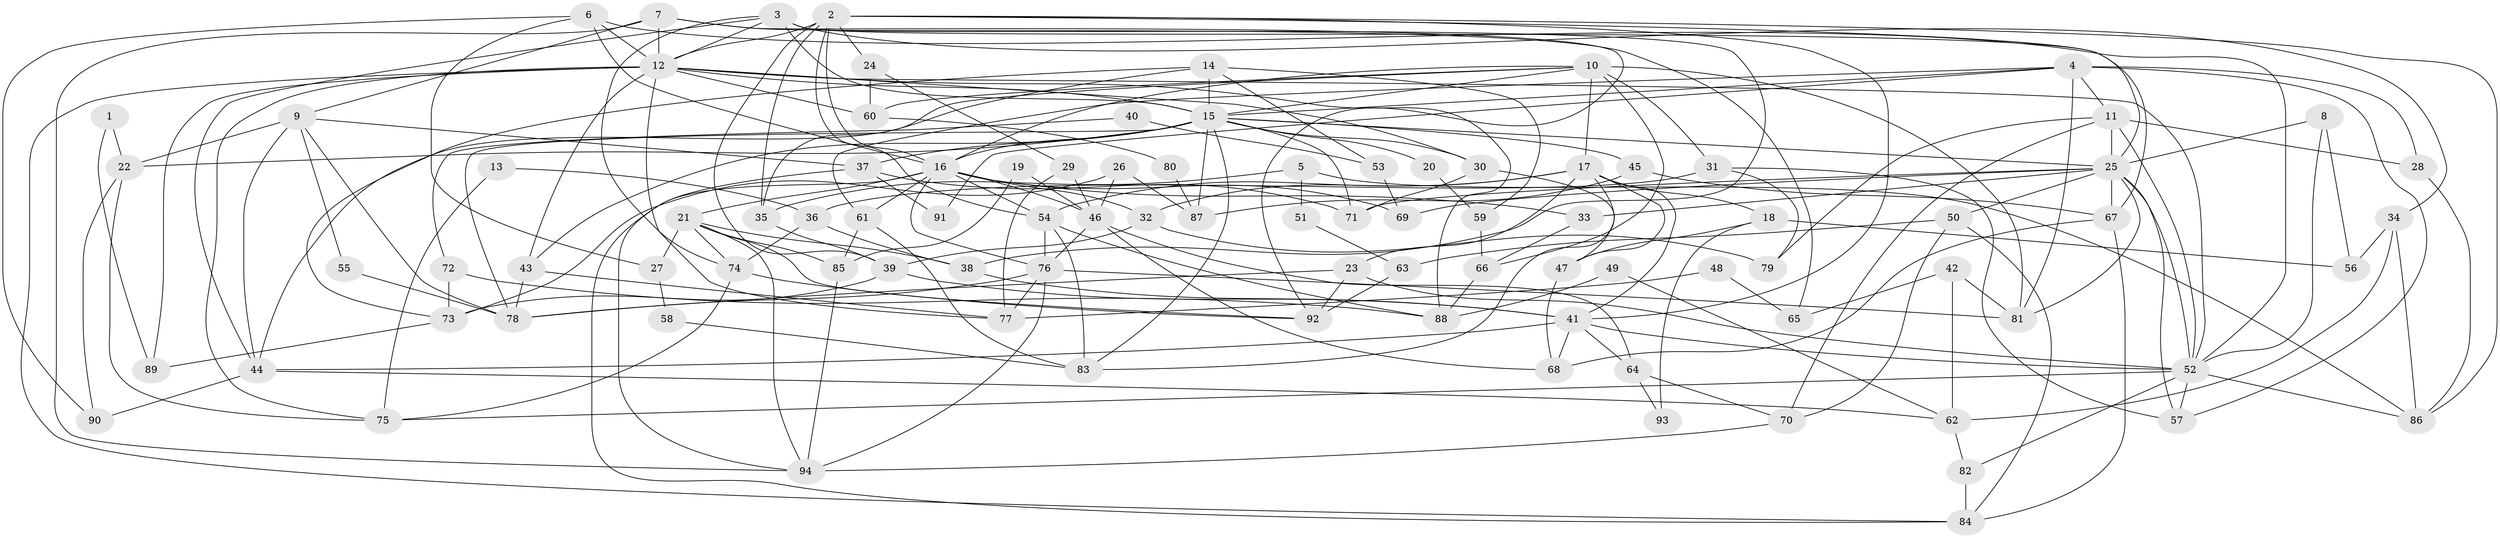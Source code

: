 // original degree distribution, {2: 0.12686567164179105, 3: 0.29850746268656714, 7: 0.03731343283582089, 5: 0.21641791044776118, 6: 0.06716417910447761, 8: 0.022388059701492536, 4: 0.23134328358208955}
// Generated by graph-tools (version 1.1) at 2025/50/03/04/25 22:50:55]
// undirected, 94 vertices, 219 edges
graph export_dot {
  node [color=gray90,style=filled];
  1;
  2;
  3;
  4;
  5;
  6;
  7;
  8;
  9;
  10;
  11;
  12;
  13;
  14;
  15;
  16;
  17;
  18;
  19;
  20;
  21;
  22;
  23;
  24;
  25;
  26;
  27;
  28;
  29;
  30;
  31;
  32;
  33;
  34;
  35;
  36;
  37;
  38;
  39;
  40;
  41;
  42;
  43;
  44;
  45;
  46;
  47;
  48;
  49;
  50;
  51;
  52;
  53;
  54;
  55;
  56;
  57;
  58;
  59;
  60;
  61;
  62;
  63;
  64;
  65;
  66;
  67;
  68;
  69;
  70;
  71;
  72;
  73;
  74;
  75;
  76;
  77;
  78;
  79;
  80;
  81;
  82;
  83;
  84;
  85;
  86;
  87;
  88;
  89;
  90;
  91;
  92;
  93;
  94;
  1 -- 22 [weight=1.0];
  1 -- 89 [weight=1.0];
  2 -- 12 [weight=1.0];
  2 -- 16 [weight=1.0];
  2 -- 24 [weight=1.0];
  2 -- 25 [weight=1.0];
  2 -- 35 [weight=1.0];
  2 -- 39 [weight=1.0];
  2 -- 41 [weight=1.0];
  2 -- 54 [weight=1.0];
  2 -- 86 [weight=1.0];
  3 -- 12 [weight=1.0];
  3 -- 15 [weight=1.0];
  3 -- 34 [weight=1.0];
  3 -- 38 [weight=1.0];
  3 -- 44 [weight=1.0];
  3 -- 67 [weight=1.0];
  3 -- 74 [weight=1.0];
  4 -- 11 [weight=1.0];
  4 -- 15 [weight=1.0];
  4 -- 28 [weight=1.0];
  4 -- 57 [weight=1.0];
  4 -- 61 [weight=1.0];
  4 -- 81 [weight=1.0];
  4 -- 91 [weight=1.0];
  5 -- 35 [weight=1.0];
  5 -- 51 [weight=1.0];
  5 -- 86 [weight=1.0];
  6 -- 12 [weight=1.0];
  6 -- 16 [weight=1.0];
  6 -- 27 [weight=1.0];
  6 -- 52 [weight=1.0];
  6 -- 90 [weight=1.0];
  7 -- 9 [weight=1.0];
  7 -- 12 [weight=1.0];
  7 -- 65 [weight=1.0];
  7 -- 92 [weight=1.0];
  7 -- 94 [weight=1.0];
  8 -- 25 [weight=1.0];
  8 -- 52 [weight=1.0];
  8 -- 56 [weight=1.0];
  9 -- 22 [weight=2.0];
  9 -- 37 [weight=1.0];
  9 -- 44 [weight=1.0];
  9 -- 55 [weight=1.0];
  9 -- 78 [weight=1.0];
  10 -- 15 [weight=1.0];
  10 -- 16 [weight=1.0];
  10 -- 17 [weight=2.0];
  10 -- 31 [weight=1.0];
  10 -- 44 [weight=1.0];
  10 -- 60 [weight=1.0];
  10 -- 66 [weight=1.0];
  10 -- 81 [weight=1.0];
  11 -- 25 [weight=1.0];
  11 -- 28 [weight=1.0];
  11 -- 52 [weight=1.0];
  11 -- 70 [weight=1.0];
  11 -- 79 [weight=1.0];
  12 -- 15 [weight=2.0];
  12 -- 30 [weight=1.0];
  12 -- 43 [weight=1.0];
  12 -- 52 [weight=1.0];
  12 -- 60 [weight=1.0];
  12 -- 75 [weight=1.0];
  12 -- 77 [weight=1.0];
  12 -- 84 [weight=1.0];
  12 -- 88 [weight=1.0];
  12 -- 89 [weight=1.0];
  13 -- 36 [weight=1.0];
  13 -- 75 [weight=1.0];
  14 -- 15 [weight=1.0];
  14 -- 35 [weight=1.0];
  14 -- 53 [weight=1.0];
  14 -- 59 [weight=1.0];
  14 -- 73 [weight=1.0];
  15 -- 16 [weight=2.0];
  15 -- 20 [weight=1.0];
  15 -- 22 [weight=1.0];
  15 -- 25 [weight=1.0];
  15 -- 30 [weight=2.0];
  15 -- 37 [weight=1.0];
  15 -- 43 [weight=1.0];
  15 -- 45 [weight=1.0];
  15 -- 71 [weight=1.0];
  15 -- 78 [weight=1.0];
  15 -- 83 [weight=1.0];
  15 -- 87 [weight=1.0];
  16 -- 21 [weight=1.0];
  16 -- 32 [weight=2.0];
  16 -- 33 [weight=1.0];
  16 -- 46 [weight=1.0];
  16 -- 54 [weight=2.0];
  16 -- 61 [weight=1.0];
  16 -- 69 [weight=1.0];
  16 -- 76 [weight=1.0];
  16 -- 84 [weight=1.0];
  17 -- 18 [weight=1.0];
  17 -- 23 [weight=1.0];
  17 -- 32 [weight=1.0];
  17 -- 41 [weight=1.0];
  17 -- 47 [weight=1.0];
  17 -- 54 [weight=1.0];
  17 -- 83 [weight=1.0];
  18 -- 47 [weight=1.0];
  18 -- 56 [weight=1.0];
  18 -- 93 [weight=1.0];
  19 -- 46 [weight=1.0];
  19 -- 85 [weight=1.0];
  20 -- 59 [weight=1.0];
  21 -- 27 [weight=1.0];
  21 -- 38 [weight=1.0];
  21 -- 74 [weight=1.0];
  21 -- 85 [weight=1.0];
  21 -- 92 [weight=1.0];
  21 -- 94 [weight=1.0];
  22 -- 75 [weight=1.0];
  22 -- 90 [weight=1.0];
  23 -- 52 [weight=1.0];
  23 -- 78 [weight=1.0];
  23 -- 92 [weight=1.0];
  24 -- 29 [weight=1.0];
  24 -- 60 [weight=1.0];
  25 -- 33 [weight=1.0];
  25 -- 50 [weight=1.0];
  25 -- 52 [weight=1.0];
  25 -- 57 [weight=1.0];
  25 -- 67 [weight=1.0];
  25 -- 69 [weight=1.0];
  25 -- 71 [weight=1.0];
  25 -- 81 [weight=1.0];
  26 -- 46 [weight=1.0];
  26 -- 73 [weight=1.0];
  26 -- 87 [weight=1.0];
  27 -- 58 [weight=1.0];
  28 -- 86 [weight=1.0];
  29 -- 46 [weight=1.0];
  29 -- 77 [weight=1.0];
  30 -- 47 [weight=1.0];
  30 -- 71 [weight=1.0];
  31 -- 36 [weight=1.0];
  31 -- 57 [weight=1.0];
  31 -- 79 [weight=1.0];
  32 -- 39 [weight=1.0];
  32 -- 79 [weight=1.0];
  33 -- 66 [weight=1.0];
  34 -- 56 [weight=1.0];
  34 -- 62 [weight=1.0];
  34 -- 86 [weight=1.0];
  35 -- 39 [weight=1.0];
  36 -- 38 [weight=1.0];
  36 -- 74 [weight=1.0];
  37 -- 71 [weight=1.0];
  37 -- 91 [weight=1.0];
  37 -- 94 [weight=1.0];
  38 -- 41 [weight=1.0];
  39 -- 41 [weight=1.0];
  39 -- 73 [weight=1.0];
  40 -- 53 [weight=1.0];
  40 -- 72 [weight=1.0];
  41 -- 44 [weight=1.0];
  41 -- 52 [weight=1.0];
  41 -- 64 [weight=1.0];
  41 -- 68 [weight=1.0];
  42 -- 62 [weight=1.0];
  42 -- 65 [weight=1.0];
  42 -- 81 [weight=1.0];
  43 -- 77 [weight=1.0];
  43 -- 78 [weight=1.0];
  44 -- 62 [weight=1.0];
  44 -- 90 [weight=1.0];
  45 -- 67 [weight=1.0];
  45 -- 87 [weight=1.0];
  46 -- 64 [weight=1.0];
  46 -- 68 [weight=1.0];
  46 -- 76 [weight=1.0];
  47 -- 68 [weight=1.0];
  48 -- 65 [weight=1.0];
  48 -- 77 [weight=1.0];
  49 -- 62 [weight=1.0];
  49 -- 88 [weight=1.0];
  50 -- 63 [weight=1.0];
  50 -- 70 [weight=1.0];
  50 -- 84 [weight=1.0];
  51 -- 63 [weight=1.0];
  52 -- 57 [weight=1.0];
  52 -- 75 [weight=1.0];
  52 -- 82 [weight=1.0];
  52 -- 86 [weight=1.0];
  53 -- 69 [weight=1.0];
  54 -- 76 [weight=1.0];
  54 -- 83 [weight=1.0];
  54 -- 88 [weight=1.0];
  55 -- 78 [weight=1.0];
  58 -- 83 [weight=1.0];
  59 -- 66 [weight=1.0];
  60 -- 80 [weight=1.0];
  61 -- 83 [weight=1.0];
  61 -- 85 [weight=1.0];
  62 -- 82 [weight=1.0];
  63 -- 92 [weight=1.0];
  64 -- 70 [weight=1.0];
  64 -- 93 [weight=1.0];
  66 -- 88 [weight=1.0];
  67 -- 68 [weight=1.0];
  67 -- 84 [weight=1.0];
  70 -- 94 [weight=1.0];
  72 -- 73 [weight=1.0];
  72 -- 88 [weight=1.0];
  73 -- 89 [weight=1.0];
  74 -- 75 [weight=1.0];
  74 -- 92 [weight=1.0];
  76 -- 77 [weight=1.0];
  76 -- 78 [weight=1.0];
  76 -- 81 [weight=1.0];
  76 -- 94 [weight=1.0];
  80 -- 87 [weight=1.0];
  82 -- 84 [weight=1.0];
  85 -- 94 [weight=1.0];
}
